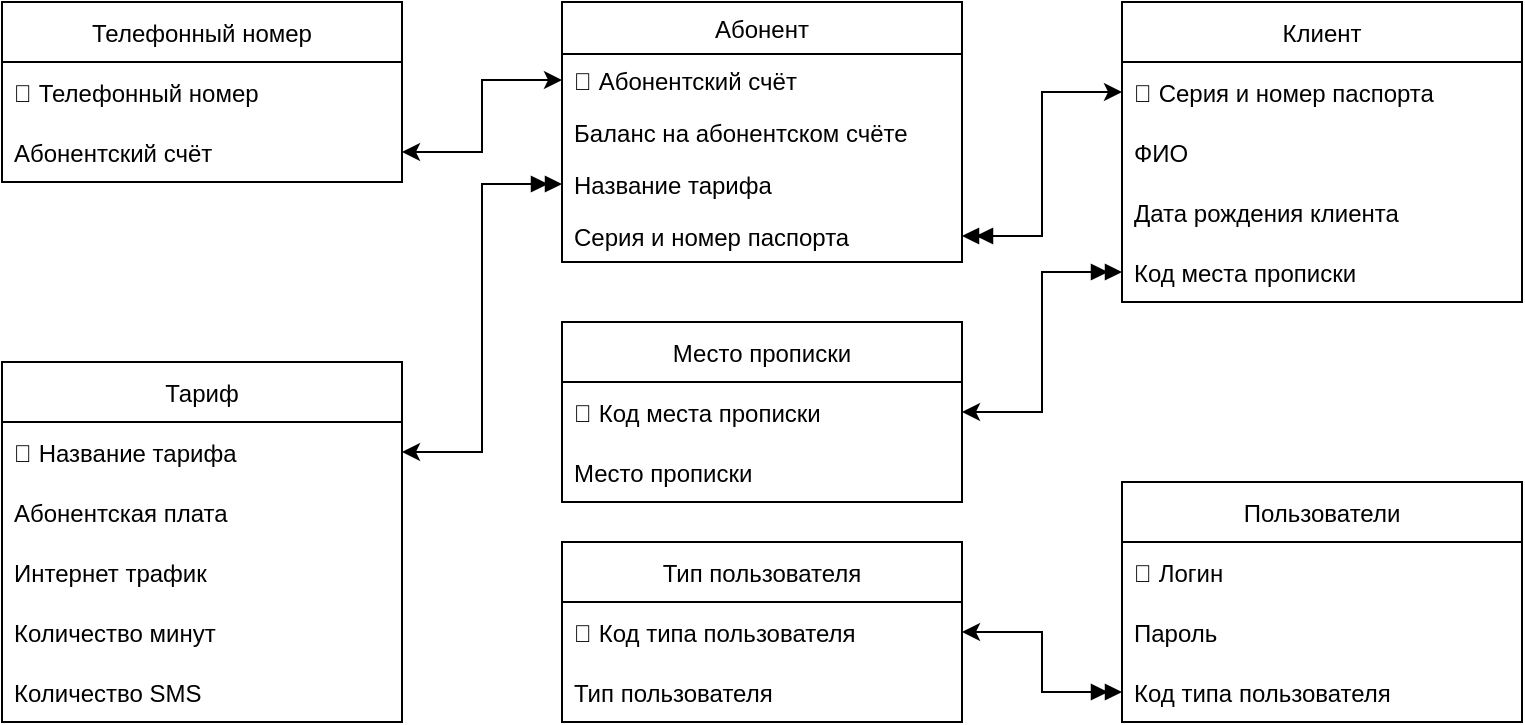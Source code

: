 <mxfile version="16.5.3" type="device"><diagram id="ec25CmK55_m1uIRaf0iw" name="model"><mxGraphModel dx="2062" dy="2273" grid="1" gridSize="10" guides="1" tooltips="1" connect="1" arrows="1" fold="1" page="1" pageScale="1" pageWidth="827" pageHeight="1169" math="0" shadow="0"><root><mxCell id="PLjlP5By5OZXxD8GbTOI-0"/><mxCell id="PLjlP5By5OZXxD8GbTOI-1" parent="PLjlP5By5OZXxD8GbTOI-0"/><mxCell id="jMf6C8nsTYuOF55KJxdB-0" value="Клиент" style="swimlane;fontStyle=0;childLayout=stackLayout;horizontal=1;startSize=30;horizontalStack=0;resizeParent=1;resizeParentMax=0;resizeLast=0;collapsible=1;marginBottom=0;" parent="PLjlP5By5OZXxD8GbTOI-1" vertex="1"><mxGeometry x="600" y="-1120" width="200" height="150" as="geometry"/></mxCell><mxCell id="jMf6C8nsTYuOF55KJxdB-1" value="🔑 Серия и номер паспорта" style="text;strokeColor=none;fillColor=none;align=left;verticalAlign=middle;spacingLeft=4;spacingRight=4;overflow=hidden;points=[[0,0.5],[1,0.5]];portConstraint=eastwest;rotatable=0;" parent="jMf6C8nsTYuOF55KJxdB-0" vertex="1"><mxGeometry y="30" width="200" height="30" as="geometry"/></mxCell><mxCell id="jMf6C8nsTYuOF55KJxdB-2" value="ФИО" style="text;strokeColor=none;fillColor=none;align=left;verticalAlign=middle;spacingLeft=4;spacingRight=4;overflow=hidden;points=[[0,0.5],[1,0.5]];portConstraint=eastwest;rotatable=0;" parent="jMf6C8nsTYuOF55KJxdB-0" vertex="1"><mxGeometry y="60" width="200" height="30" as="geometry"/></mxCell><mxCell id="jMf6C8nsTYuOF55KJxdB-3" value="Дата рождения клиента" style="text;strokeColor=none;fillColor=none;align=left;verticalAlign=middle;spacingLeft=4;spacingRight=4;overflow=hidden;points=[[0,0.5],[1,0.5]];portConstraint=eastwest;rotatable=0;" parent="jMf6C8nsTYuOF55KJxdB-0" vertex="1"><mxGeometry y="90" width="200" height="30" as="geometry"/></mxCell><mxCell id="jMf6C8nsTYuOF55KJxdB-4" value="Код места прописки" style="text;strokeColor=none;fillColor=none;align=left;verticalAlign=middle;spacingLeft=4;spacingRight=4;overflow=hidden;points=[[0,0.5],[1,0.5]];portConstraint=eastwest;rotatable=0;" parent="jMf6C8nsTYuOF55KJxdB-0" vertex="1"><mxGeometry y="120" width="200" height="30" as="geometry"/></mxCell><mxCell id="jMf6C8nsTYuOF55KJxdB-5" value="Абонент" style="swimlane;fontStyle=0;childLayout=stackLayout;horizontal=1;startSize=26;horizontalStack=0;resizeParent=1;resizeParentMax=0;resizeLast=0;collapsible=1;marginBottom=0;flipH=1;flipV=0;" parent="PLjlP5By5OZXxD8GbTOI-1" vertex="1"><mxGeometry x="320" y="-1120" width="200" height="130" as="geometry"/></mxCell><mxCell id="jMf6C8nsTYuOF55KJxdB-6" value="🔑 Абонентский счёт" style="text;strokeColor=none;fillColor=none;align=left;verticalAlign=top;spacingLeft=4;spacingRight=4;overflow=hidden;rotatable=0;points=[[0,0.5],[1,0.5]];portConstraint=eastwest;" parent="jMf6C8nsTYuOF55KJxdB-5" vertex="1"><mxGeometry y="26" width="200" height="26" as="geometry"/></mxCell><mxCell id="L6iF1v8DMtLyizg2cPn6-3" value="Баланс на абонентском счёте" style="text;strokeColor=none;fillColor=none;align=left;verticalAlign=top;spacingLeft=4;spacingRight=4;overflow=hidden;rotatable=0;points=[[0,0.5],[1,0.5]];portConstraint=eastwest;" parent="jMf6C8nsTYuOF55KJxdB-5" vertex="1"><mxGeometry y="52" width="200" height="26" as="geometry"/></mxCell><mxCell id="L6iF1v8DMtLyizg2cPn6-4" value="Название тарифа" style="text;strokeColor=none;fillColor=none;align=left;verticalAlign=top;spacingLeft=4;spacingRight=4;overflow=hidden;rotatable=0;points=[[0,0.5],[1,0.5]];portConstraint=eastwest;" parent="jMf6C8nsTYuOF55KJxdB-5" vertex="1"><mxGeometry y="78" width="200" height="26" as="geometry"/></mxCell><mxCell id="jMf6C8nsTYuOF55KJxdB-7" value="Серия и номер паспорта" style="text;strokeColor=none;fillColor=none;align=left;verticalAlign=top;spacingLeft=4;spacingRight=4;overflow=hidden;rotatable=0;points=[[0,0.5],[1,0.5]];portConstraint=eastwest;" parent="jMf6C8nsTYuOF55KJxdB-5" vertex="1"><mxGeometry y="104" width="200" height="26" as="geometry"/></mxCell><mxCell id="jMf6C8nsTYuOF55KJxdB-12" value="Телефонный номер" style="swimlane;fontStyle=0;childLayout=stackLayout;horizontal=1;startSize=30;horizontalStack=0;resizeParent=1;resizeParentMax=0;resizeLast=0;collapsible=1;marginBottom=0;" parent="PLjlP5By5OZXxD8GbTOI-1" vertex="1"><mxGeometry x="40" y="-1120" width="200" height="90" as="geometry"/></mxCell><mxCell id="jMf6C8nsTYuOF55KJxdB-13" value="🔑 Телефонный номер" style="text;align=left;verticalAlign=middle;spacingLeft=4;spacingRight=4;overflow=hidden;points=[[0,0.5],[1,0.5]];portConstraint=eastwest;rotatable=0;" parent="jMf6C8nsTYuOF55KJxdB-12" vertex="1"><mxGeometry y="30" width="200" height="30" as="geometry"/></mxCell><mxCell id="jMf6C8nsTYuOF55KJxdB-14" value="Абонентский счёт" style="text;align=left;verticalAlign=middle;spacingLeft=4;spacingRight=4;overflow=hidden;points=[[0,0.5],[1,0.5]];portConstraint=eastwest;rotatable=0;" parent="jMf6C8nsTYuOF55KJxdB-12" vertex="1"><mxGeometry y="60" width="200" height="30" as="geometry"/></mxCell><mxCell id="jMf6C8nsTYuOF55KJxdB-20" value="Тариф" style="swimlane;fontStyle=0;childLayout=stackLayout;horizontal=1;startSize=30;horizontalStack=0;resizeParent=1;resizeParentMax=0;resizeLast=0;collapsible=1;marginBottom=0;" parent="PLjlP5By5OZXxD8GbTOI-1" vertex="1"><mxGeometry x="40" y="-940" width="200" height="180" as="geometry"/></mxCell><mxCell id="jMf6C8nsTYuOF55KJxdB-21" value="🔑 Название тарифа" style="text;align=left;verticalAlign=middle;spacingLeft=4;spacingRight=4;overflow=hidden;points=[[0,0.5],[1,0.5]];portConstraint=eastwest;rotatable=0;" parent="jMf6C8nsTYuOF55KJxdB-20" vertex="1"><mxGeometry y="30" width="200" height="30" as="geometry"/></mxCell><mxCell id="jMf6C8nsTYuOF55KJxdB-22" value="Абонентская плата" style="text;align=left;verticalAlign=middle;spacingLeft=4;spacingRight=4;overflow=hidden;points=[[0,0.5],[1,0.5]];portConstraint=eastwest;rotatable=0;" parent="jMf6C8nsTYuOF55KJxdB-20" vertex="1"><mxGeometry y="60" width="200" height="30" as="geometry"/></mxCell><mxCell id="jMf6C8nsTYuOF55KJxdB-23" value="Интернет трафик" style="text;align=left;verticalAlign=middle;spacingLeft=4;spacingRight=4;overflow=hidden;points=[[0,0.5],[1,0.5]];portConstraint=eastwest;rotatable=0;" parent="jMf6C8nsTYuOF55KJxdB-20" vertex="1"><mxGeometry y="90" width="200" height="30" as="geometry"/></mxCell><mxCell id="jMf6C8nsTYuOF55KJxdB-24" value="Количество минут" style="text;align=left;verticalAlign=middle;spacingLeft=4;spacingRight=4;overflow=hidden;points=[[0,0.5],[1,0.5]];portConstraint=eastwest;rotatable=0;" parent="jMf6C8nsTYuOF55KJxdB-20" vertex="1"><mxGeometry y="120" width="200" height="30" as="geometry"/></mxCell><mxCell id="jMf6C8nsTYuOF55KJxdB-25" value="Количество SMS" style="text;align=left;verticalAlign=middle;spacingLeft=4;spacingRight=4;overflow=hidden;points=[[0,0.5],[1,0.5]];portConstraint=eastwest;rotatable=0;" parent="jMf6C8nsTYuOF55KJxdB-20" vertex="1"><mxGeometry y="150" width="200" height="30" as="geometry"/></mxCell><mxCell id="jMf6C8nsTYuOF55KJxdB-28" value="Место прописки" style="swimlane;fontStyle=0;childLayout=stackLayout;horizontal=1;startSize=30;horizontalStack=0;resizeParent=1;resizeParentMax=0;resizeLast=0;collapsible=1;marginBottom=0;" parent="PLjlP5By5OZXxD8GbTOI-1" vertex="1"><mxGeometry x="320" y="-960" width="200" height="90" as="geometry"/></mxCell><mxCell id="jMf6C8nsTYuOF55KJxdB-29" value="🔑 Код места прописки" style="text;strokeColor=none;fillColor=none;align=left;verticalAlign=middle;spacingLeft=4;spacingRight=4;overflow=hidden;points=[[0,0.5],[1,0.5]];portConstraint=eastwest;rotatable=0;" parent="jMf6C8nsTYuOF55KJxdB-28" vertex="1"><mxGeometry y="30" width="200" height="30" as="geometry"/></mxCell><mxCell id="jMf6C8nsTYuOF55KJxdB-30" value="Место прописки" style="text;strokeColor=none;fillColor=none;align=left;verticalAlign=middle;spacingLeft=4;spacingRight=4;overflow=hidden;points=[[0,0.5],[1,0.5]];portConstraint=eastwest;rotatable=0;" parent="jMf6C8nsTYuOF55KJxdB-28" vertex="1"><mxGeometry y="60" width="200" height="30" as="geometry"/></mxCell><mxCell id="L6iF1v8DMtLyizg2cPn6-5" value="" style="endArrow=classic;startArrow=classic;html=1;rounded=0;entryX=1;entryY=0.5;entryDx=0;entryDy=0;exitX=0;exitY=0.5;exitDx=0;exitDy=0;edgeStyle=orthogonalEdgeStyle;" parent="PLjlP5By5OZXxD8GbTOI-1" source="jMf6C8nsTYuOF55KJxdB-6" target="jMf6C8nsTYuOF55KJxdB-14" edge="1"><mxGeometry width="50" height="50" relative="1" as="geometry"><mxPoint x="390" y="-970" as="sourcePoint"/><mxPoint x="440" y="-1020" as="targetPoint"/></mxGeometry></mxCell><mxCell id="L6iF1v8DMtLyizg2cPn6-7" value="" style="endArrow=doubleBlock;startArrow=classic;html=1;rounded=0;entryX=1;entryY=0.5;entryDx=0;entryDy=0;exitX=0;exitY=0.5;exitDx=0;exitDy=0;edgeStyle=orthogonalEdgeStyle;endFill=1;" parent="PLjlP5By5OZXxD8GbTOI-1" source="jMf6C8nsTYuOF55KJxdB-1" target="jMf6C8nsTYuOF55KJxdB-7" edge="1"><mxGeometry width="50" height="50" relative="1" as="geometry"><mxPoint x="610" y="-1165" as="sourcePoint"/><mxPoint x="530" y="-1019" as="targetPoint"/></mxGeometry></mxCell><mxCell id="L6iF1v8DMtLyizg2cPn6-9" value="" style="endArrow=doubleBlock;startArrow=classic;html=1;rounded=0;exitX=1;exitY=0.5;exitDx=0;exitDy=0;edgeStyle=orthogonalEdgeStyle;endFill=1;entryX=0;entryY=0.5;entryDx=0;entryDy=0;" parent="PLjlP5By5OZXxD8GbTOI-1" source="jMf6C8nsTYuOF55KJxdB-29" target="jMf6C8nsTYuOF55KJxdB-4" edge="1"><mxGeometry width="50" height="50" relative="1" as="geometry"><mxPoint x="610" y="-889" as="sourcePoint"/><mxPoint x="470" y="-910" as="targetPoint"/></mxGeometry></mxCell><mxCell id="L6iF1v8DMtLyizg2cPn6-10" value="" style="endArrow=doubleBlock;startArrow=classic;html=1;rounded=0;entryX=0;entryY=0.5;entryDx=0;entryDy=0;exitX=1;exitY=0.5;exitDx=0;exitDy=0;edgeStyle=orthogonalEdgeStyle;endFill=1;" parent="PLjlP5By5OZXxD8GbTOI-1" source="jMf6C8nsTYuOF55KJxdB-21" target="L6iF1v8DMtLyizg2cPn6-4" edge="1"><mxGeometry width="50" height="50" relative="1" as="geometry"><mxPoint x="780" y="-895" as="sourcePoint"/><mxPoint x="290" y="-993" as="targetPoint"/></mxGeometry></mxCell><mxCell id="L6iF1v8DMtLyizg2cPn6-12" value="Пользователи" style="swimlane;fontStyle=0;childLayout=stackLayout;horizontal=1;startSize=30;horizontalStack=0;resizeParent=1;resizeParentMax=0;resizeLast=0;collapsible=1;marginBottom=0;" parent="PLjlP5By5OZXxD8GbTOI-1" vertex="1"><mxGeometry x="600" y="-880" width="200" height="120" as="geometry"/></mxCell><mxCell id="L6iF1v8DMtLyizg2cPn6-13" value="🔑 Логин" style="text;strokeColor=none;fillColor=none;align=left;verticalAlign=middle;spacingLeft=4;spacingRight=4;overflow=hidden;points=[[0,0.5],[1,0.5]];portConstraint=eastwest;rotatable=0;" parent="L6iF1v8DMtLyizg2cPn6-12" vertex="1"><mxGeometry y="30" width="200" height="30" as="geometry"/></mxCell><mxCell id="L6iF1v8DMtLyizg2cPn6-14" value="Пароль" style="text;strokeColor=none;fillColor=none;align=left;verticalAlign=middle;spacingLeft=4;spacingRight=4;overflow=hidden;points=[[0,0.5],[1,0.5]];portConstraint=eastwest;rotatable=0;" parent="L6iF1v8DMtLyizg2cPn6-12" vertex="1"><mxGeometry y="60" width="200" height="30" as="geometry"/></mxCell><mxCell id="L6iF1v8DMtLyizg2cPn6-15" value="Код типа пользователя" style="text;strokeColor=none;fillColor=none;align=left;verticalAlign=middle;spacingLeft=4;spacingRight=4;overflow=hidden;points=[[0,0.5],[1,0.5]];portConstraint=eastwest;rotatable=0;" parent="L6iF1v8DMtLyizg2cPn6-12" vertex="1"><mxGeometry y="90" width="200" height="30" as="geometry"/></mxCell><mxCell id="L6iF1v8DMtLyizg2cPn6-16" value="Тип пользователя" style="swimlane;fontStyle=0;childLayout=stackLayout;horizontal=1;startSize=30;horizontalStack=0;resizeParent=1;resizeParentMax=0;resizeLast=0;collapsible=1;marginBottom=0;" parent="PLjlP5By5OZXxD8GbTOI-1" vertex="1"><mxGeometry x="320" y="-850" width="200" height="90" as="geometry"/></mxCell><mxCell id="L6iF1v8DMtLyizg2cPn6-17" value="🔑 Код типа пользователя" style="text;strokeColor=none;fillColor=none;align=left;verticalAlign=middle;spacingLeft=4;spacingRight=4;overflow=hidden;points=[[0,0.5],[1,0.5]];portConstraint=eastwest;rotatable=0;" parent="L6iF1v8DMtLyizg2cPn6-16" vertex="1"><mxGeometry y="30" width="200" height="30" as="geometry"/></mxCell><mxCell id="L6iF1v8DMtLyizg2cPn6-18" value="Тип пользователя" style="text;strokeColor=none;fillColor=none;align=left;verticalAlign=middle;spacingLeft=4;spacingRight=4;overflow=hidden;points=[[0,0.5],[1,0.5]];portConstraint=eastwest;rotatable=0;" parent="L6iF1v8DMtLyizg2cPn6-16" vertex="1"><mxGeometry y="60" width="200" height="30" as="geometry"/></mxCell><mxCell id="L6iF1v8DMtLyizg2cPn6-19" value="" style="endArrow=doubleBlock;startArrow=classic;html=1;rounded=0;exitX=1;exitY=0.5;exitDx=0;exitDy=0;edgeStyle=orthogonalEdgeStyle;endFill=1;entryX=0;entryY=0.5;entryDx=0;entryDy=0;" parent="PLjlP5By5OZXxD8GbTOI-1" source="L6iF1v8DMtLyizg2cPn6-17" target="L6iF1v8DMtLyizg2cPn6-15" edge="1"><mxGeometry width="50" height="50" relative="1" as="geometry"><mxPoint x="530" y="-905" as="sourcePoint"/><mxPoint x="610" y="-975" as="targetPoint"/></mxGeometry></mxCell></root></mxGraphModel></diagram></mxfile>